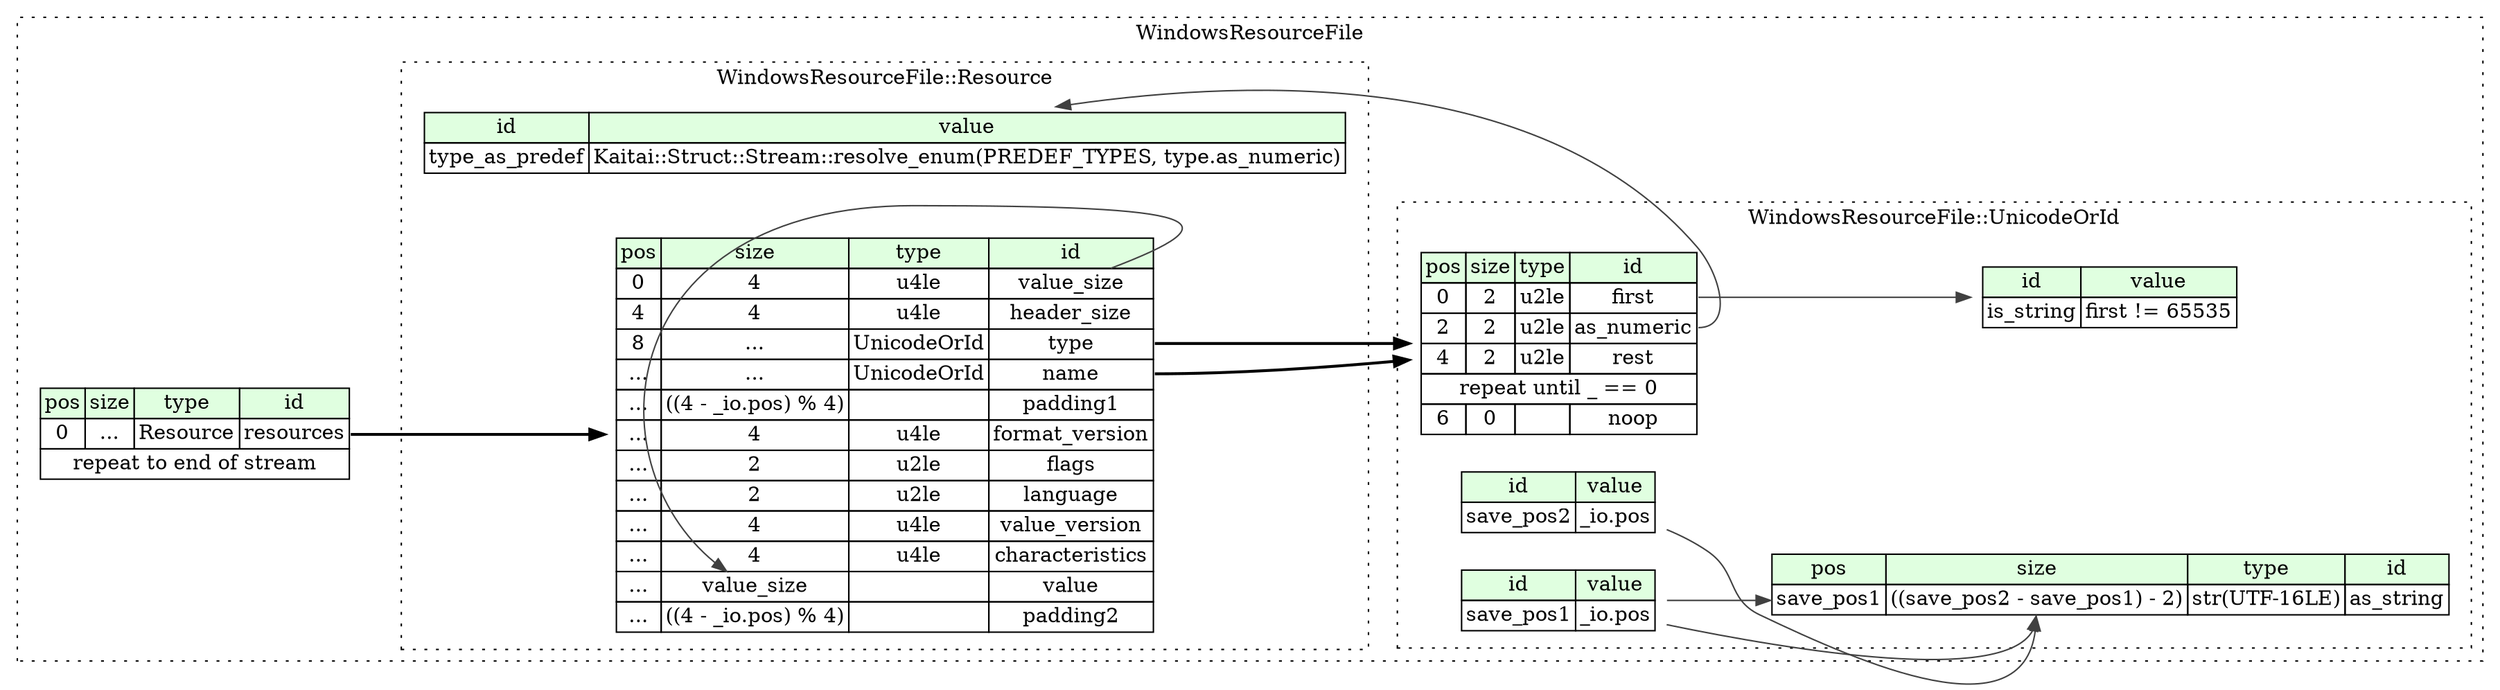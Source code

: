digraph {
	rankdir=LR;
	node [shape=plaintext];
	subgraph cluster__windows_resource_file {
		label="WindowsResourceFile";
		graph[style=dotted];

		windows_resource_file__seq [label=<<TABLE BORDER="0" CELLBORDER="1" CELLSPACING="0">
			<TR><TD BGCOLOR="#E0FFE0">pos</TD><TD BGCOLOR="#E0FFE0">size</TD><TD BGCOLOR="#E0FFE0">type</TD><TD BGCOLOR="#E0FFE0">id</TD></TR>
			<TR><TD PORT="resources_pos">0</TD><TD PORT="resources_size">...</TD><TD>Resource</TD><TD PORT="resources_type">resources</TD></TR>
			<TR><TD COLSPAN="4" PORT="resources__repeat">repeat to end of stream</TD></TR>
		</TABLE>>];
		subgraph cluster__resource {
			label="WindowsResourceFile::Resource";
			graph[style=dotted];

			resource__seq [label=<<TABLE BORDER="0" CELLBORDER="1" CELLSPACING="0">
				<TR><TD BGCOLOR="#E0FFE0">pos</TD><TD BGCOLOR="#E0FFE0">size</TD><TD BGCOLOR="#E0FFE0">type</TD><TD BGCOLOR="#E0FFE0">id</TD></TR>
				<TR><TD PORT="value_size_pos">0</TD><TD PORT="value_size_size">4</TD><TD>u4le</TD><TD PORT="value_size_type">value_size</TD></TR>
				<TR><TD PORT="header_size_pos">4</TD><TD PORT="header_size_size">4</TD><TD>u4le</TD><TD PORT="header_size_type">header_size</TD></TR>
				<TR><TD PORT="type_pos">8</TD><TD PORT="type_size">...</TD><TD>UnicodeOrId</TD><TD PORT="type_type">type</TD></TR>
				<TR><TD PORT="name_pos">...</TD><TD PORT="name_size">...</TD><TD>UnicodeOrId</TD><TD PORT="name_type">name</TD></TR>
				<TR><TD PORT="padding1_pos">...</TD><TD PORT="padding1_size">((4 - _io.pos) % 4)</TD><TD></TD><TD PORT="padding1_type">padding1</TD></TR>
				<TR><TD PORT="format_version_pos">...</TD><TD PORT="format_version_size">4</TD><TD>u4le</TD><TD PORT="format_version_type">format_version</TD></TR>
				<TR><TD PORT="flags_pos">...</TD><TD PORT="flags_size">2</TD><TD>u2le</TD><TD PORT="flags_type">flags</TD></TR>
				<TR><TD PORT="language_pos">...</TD><TD PORT="language_size">2</TD><TD>u2le</TD><TD PORT="language_type">language</TD></TR>
				<TR><TD PORT="value_version_pos">...</TD><TD PORT="value_version_size">4</TD><TD>u4le</TD><TD PORT="value_version_type">value_version</TD></TR>
				<TR><TD PORT="characteristics_pos">...</TD><TD PORT="characteristics_size">4</TD><TD>u4le</TD><TD PORT="characteristics_type">characteristics</TD></TR>
				<TR><TD PORT="value_pos">...</TD><TD PORT="value_size">value_size</TD><TD></TD><TD PORT="value_type">value</TD></TR>
				<TR><TD PORT="padding2_pos">...</TD><TD PORT="padding2_size">((4 - _io.pos) % 4)</TD><TD></TD><TD PORT="padding2_type">padding2</TD></TR>
			</TABLE>>];
			resource__inst__type_as_predef [label=<<TABLE BORDER="0" CELLBORDER="1" CELLSPACING="0">
				<TR><TD BGCOLOR="#E0FFE0">id</TD><TD BGCOLOR="#E0FFE0">value</TD></TR>
				<TR><TD>type_as_predef</TD><TD>Kaitai::Struct::Stream::resolve_enum(PREDEF_TYPES, type.as_numeric)</TD></TR>
			</TABLE>>];
		}
		subgraph cluster__unicode_or_id {
			label="WindowsResourceFile::UnicodeOrId";
			graph[style=dotted];

			unicode_or_id__seq [label=<<TABLE BORDER="0" CELLBORDER="1" CELLSPACING="0">
				<TR><TD BGCOLOR="#E0FFE0">pos</TD><TD BGCOLOR="#E0FFE0">size</TD><TD BGCOLOR="#E0FFE0">type</TD><TD BGCOLOR="#E0FFE0">id</TD></TR>
				<TR><TD PORT="first_pos">0</TD><TD PORT="first_size">2</TD><TD>u2le</TD><TD PORT="first_type">first</TD></TR>
				<TR><TD PORT="as_numeric_pos">2</TD><TD PORT="as_numeric_size">2</TD><TD>u2le</TD><TD PORT="as_numeric_type">as_numeric</TD></TR>
				<TR><TD PORT="rest_pos">4</TD><TD PORT="rest_size">2</TD><TD>u2le</TD><TD PORT="rest_type">rest</TD></TR>
				<TR><TD COLSPAN="4" PORT="rest__repeat">repeat until _ == 0</TD></TR>
				<TR><TD PORT="noop_pos">6</TD><TD PORT="noop_size">0</TD><TD></TD><TD PORT="noop_type">noop</TD></TR>
			</TABLE>>];
			unicode_or_id__inst__save_pos1 [label=<<TABLE BORDER="0" CELLBORDER="1" CELLSPACING="0">
				<TR><TD BGCOLOR="#E0FFE0">id</TD><TD BGCOLOR="#E0FFE0">value</TD></TR>
				<TR><TD>save_pos1</TD><TD>_io.pos</TD></TR>
			</TABLE>>];
			unicode_or_id__inst__save_pos2 [label=<<TABLE BORDER="0" CELLBORDER="1" CELLSPACING="0">
				<TR><TD BGCOLOR="#E0FFE0">id</TD><TD BGCOLOR="#E0FFE0">value</TD></TR>
				<TR><TD>save_pos2</TD><TD>_io.pos</TD></TR>
			</TABLE>>];
			unicode_or_id__inst__is_string [label=<<TABLE BORDER="0" CELLBORDER="1" CELLSPACING="0">
				<TR><TD BGCOLOR="#E0FFE0">id</TD><TD BGCOLOR="#E0FFE0">value</TD></TR>
				<TR><TD>is_string</TD><TD>first != 65535</TD></TR>
			</TABLE>>];
			unicode_or_id__inst__as_string [label=<<TABLE BORDER="0" CELLBORDER="1" CELLSPACING="0">
				<TR><TD BGCOLOR="#E0FFE0">pos</TD><TD BGCOLOR="#E0FFE0">size</TD><TD BGCOLOR="#E0FFE0">type</TD><TD BGCOLOR="#E0FFE0">id</TD></TR>
				<TR><TD PORT="as_string_pos">save_pos1</TD><TD PORT="as_string_size">((save_pos2 - save_pos1) - 2)</TD><TD>str(UTF-16LE)</TD><TD PORT="as_string_type">as_string</TD></TR>
			</TABLE>>];
		}
	}
	windows_resource_file__seq:resources_type -> resource__seq [style=bold];
	resource__seq:type_type -> unicode_or_id__seq [style=bold];
	resource__seq:name_type -> unicode_or_id__seq [style=bold];
	resource__seq:value_size_type -> resource__seq:value_size [color="#404040"];
	unicode_or_id__seq:as_numeric_type -> resource__inst__type_as_predef [color="#404040"];
	unicode_or_id__seq:first_type -> unicode_or_id__inst__is_string [color="#404040"];
	unicode_or_id__inst__save_pos1:save_pos1_type -> unicode_or_id__inst__as_string:as_string_pos [color="#404040"];
	unicode_or_id__inst__save_pos2:save_pos2_type -> unicode_or_id__inst__as_string:as_string_size [color="#404040"];
	unicode_or_id__inst__save_pos1:save_pos1_type -> unicode_or_id__inst__as_string:as_string_size [color="#404040"];
}
